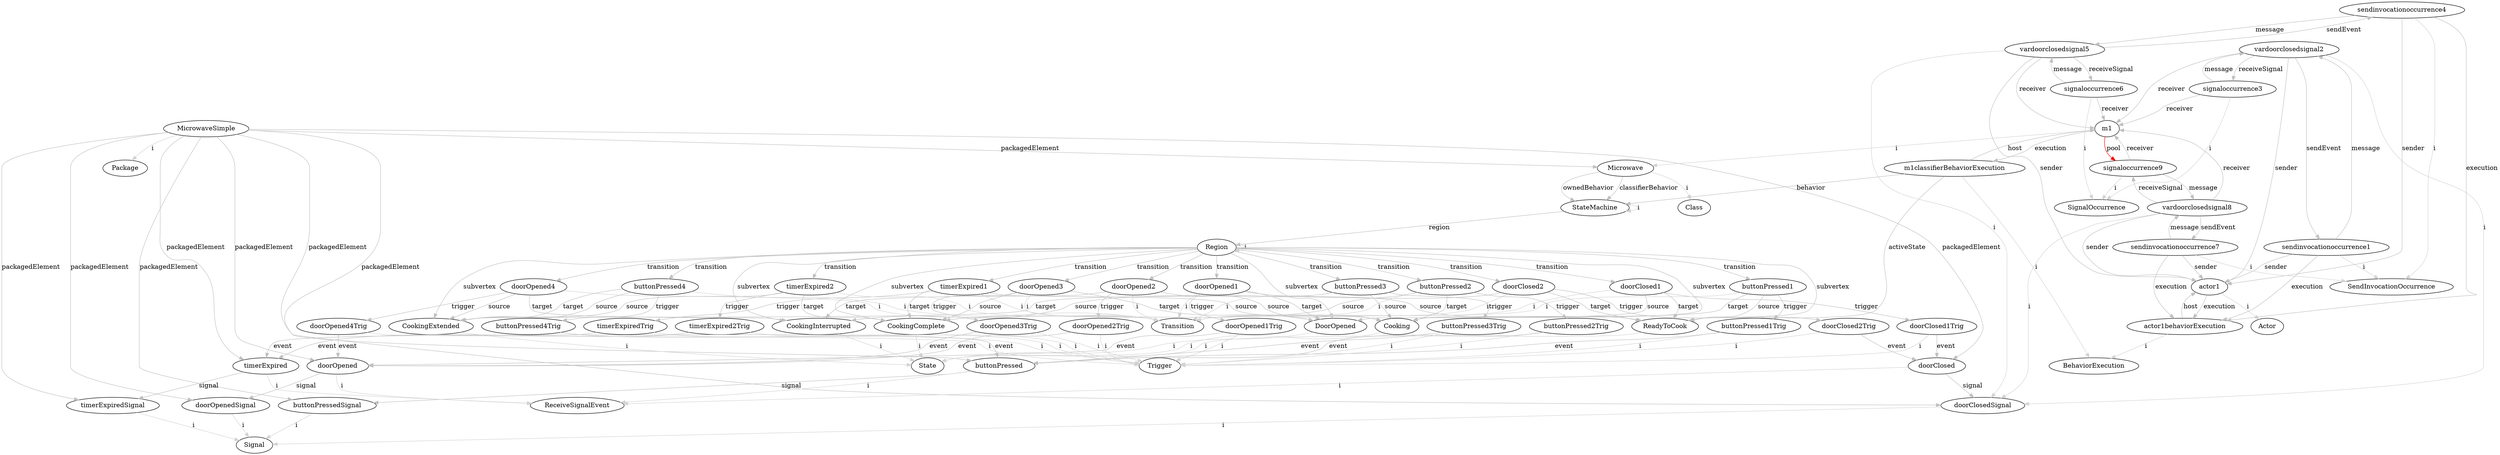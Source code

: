digraph umlMetamodel {
	"MicrowaveSimple" -> "Package" [label="i", color="lightgrey"]
	"MicrowaveSimple" -> "Microwave" [label="packagedElement", color="grey"]
	"Microwave" -> "Class" [label="i", color="lightgrey"]
	"Microwave" -> "StateMachine" [label="classifierBehavior", color="grey"]
	"Microwave" -> "StateMachine" [label="ownedBehavior", color="grey"]
	"StateMachine" -> "StateMachine" [label="i", color="lightgrey"]
	"StateMachine" -> "Region" [label="region", color="grey"]
	"Region" -> "Region" [label="i", color="lightgrey"]
	"Region" -> "DoorOpened" [label="subvertex", color="grey"]
	"DoorOpened" -> "State" [label="i", color="lightgrey"]
	"Region" -> "ReadyToCook" [label="subvertex", color="grey"]
	"ReadyToCook" -> "State" [label="i", color="lightgrey"]
	"Region" -> "Cooking" [label="subvertex", color="grey"]
	"Cooking" -> "State" [label="i", color="lightgrey"]
	"Region" -> "CookingInterrupted" [label="subvertex", color="grey"]
	"CookingInterrupted" -> "State" [label="i", color="lightgrey"]
	"Region" -> "CookingComplete" [label="subvertex", color="grey"]
	"CookingComplete" -> "State" [label="i", color="lightgrey"]
	"Region" -> "CookingExtended" [label="subvertex", color="grey"]
	"CookingExtended" -> "State" [label="i", color="lightgrey"]
	"Region" -> "doorClosed1" [label="transition", color="grey"]
	"doorClosed1" -> "Transition" [label="i", color="lightgrey"]
	"doorClosed1" -> "DoorOpened" [label="source", color="grey"]
	"doorClosed1" -> "ReadyToCook" [label="target", color="grey"]
	"doorClosed1" -> "doorClosed1Trig" [label="trigger", color="grey"]
	"doorClosed1Trig" -> "Trigger" [label="i", color="lightgrey"]
	"doorClosed1Trig" -> "doorClosed" [label="event", color="grey"]
	"Region" -> "doorOpened1" [label="transition", color="grey"]
	"doorOpened1" -> "Transition" [label="i", color="lightgrey"]
	"doorOpened1" -> "ReadyToCook" [label="source", color="grey"]
	"doorOpened1" -> "DoorOpened" [label="target", color="grey"]
	"doorOpened1" -> "doorOpened1Trig" [label="trigger", color="grey"]
	"doorOpened1Trig" -> "Trigger" [label="i", color="lightgrey"]
	"doorOpened1Trig" -> "doorOpened" [label="event", color="grey"]
	"Region" -> "buttonPressed1" [label="transition", color="grey"]
	"buttonPressed1" -> "Transition" [label="i", color="lightgrey"]
	"buttonPressed1" -> "ReadyToCook" [label="source", color="grey"]
	"buttonPressed1" -> "Cooking" [label="target", color="grey"]
	"buttonPressed1" -> "buttonPressed1Trig" [label="trigger", color="grey"]
	"buttonPressed1Trig" -> "Trigger" [label="i", color="lightgrey"]
	"buttonPressed1Trig" -> "buttonPressed" [label="event", color="grey"]
	"Region" -> "doorClosed2" [label="transition", color="grey"]
	"doorClosed2" -> "Transition" [label="i", color="lightgrey"]
	"doorClosed2" -> "CookingInterrupted" [label="source", color="grey"]
	"doorClosed2" -> "ReadyToCook" [label="target", color="grey"]
	"doorClosed2" -> "doorClosed2Trig" [label="trigger", color="grey"]
	"doorClosed2Trig" -> "Trigger" [label="i", color="lightgrey"]
	"doorClosed2Trig" -> "doorClosed" [label="event", color="grey"]
	"Region" -> "doorOpened2" [label="transition", color="grey"]
	"doorOpened2" -> "Transition" [label="i", color="lightgrey"]
	"doorOpened2" -> "Cooking" [label="source", color="grey"]
	"doorOpened2" -> "CookingInterrupted" [label="target", color="grey"]
	"doorOpened2" -> "doorOpened2Trig" [label="trigger", color="grey"]
	"doorOpened2Trig" -> "Trigger" [label="i", color="lightgrey"]
	"doorOpened2Trig" -> "doorOpened" [label="event", color="grey"]
	"Region" -> "timerExpired1" [label="transition", color="grey"]
	"timerExpired1" -> "Transition" [label="i", color="lightgrey"]
	"timerExpired1" -> "Cooking" [label="source", color="grey"]
	"timerExpired1" -> "CookingComplete" [label="target", color="grey"]
	"timerExpired1" -> "timerExpiredTrig" [label="trigger", color="grey"]
	"timerExpiredTrig" -> "Trigger" [label="i", color="lightgrey"]
	"timerExpiredTrig" -> "timerExpired" [label="event", color="grey"]
	"Region" -> "doorOpened3" [label="transition", color="grey"]
	"doorOpened3" -> "Transition" [label="i", color="lightgrey"]
	"doorOpened3" -> "CookingComplete" [label="source", color="grey"]
	"doorOpened3" -> "DoorOpened" [label="target", color="grey"]
	"doorOpened3" -> "doorOpened3Trig" [label="trigger", color="grey"]
	"doorOpened3Trig" -> "Trigger" [label="i", color="lightgrey"]
	"doorOpened3Trig" -> "doorOpened" [label="event", color="grey"]
	"Region" -> "buttonPressed2" [label="transition", color="grey"]
	"buttonPressed2" -> "Transition" [label="i", color="lightgrey"]
	"buttonPressed2" -> "CookingComplete" [label="source", color="grey"]
	"buttonPressed2" -> "Cooking" [label="target", color="grey"]
	"buttonPressed2" -> "buttonPressed2Trig" [label="trigger", color="grey"]
	"buttonPressed2Trig" -> "Trigger" [label="i", color="lightgrey"]
	"buttonPressed2Trig" -> "buttonPressed" [label="event", color="grey"]
	"Region" -> "doorOpened4" [label="transition", color="grey"]
	"doorOpened4" -> "Transition" [label="i", color="lightgrey"]
	"doorOpened4" -> "CookingExtended" [label="source", color="grey"]
	"doorOpened4" -> "CookingInterrupted" [label="target", color="grey"]
	"doorOpened4" -> "doorOpened4Trig" [label="trigger", color="grey"]
	"doorOpened4Trig" -> "Trigger" [label="i", color="lightgrey"]
	"doorOpened4Trig" -> "doorOpened" [label="event", color="grey"]
	"Region" -> "buttonPressed3" [label="transition", color="grey"]
	"buttonPressed3" -> "Transition" [label="i", color="lightgrey"]
	"buttonPressed3" -> "Cooking" [label="source", color="grey"]
	"buttonPressed3" -> "CookingExtended" [label="target", color="grey"]
	"buttonPressed3" -> "buttonPressed3Trig" [label="trigger", color="grey"]
	"buttonPressed3Trig" -> "Trigger" [label="i", color="lightgrey"]
	"buttonPressed3Trig" -> "buttonPressed" [label="event", color="grey"]
	"Region" -> "timerExpired2" [label="transition", color="grey"]
	"timerExpired2" -> "Transition" [label="i", color="lightgrey"]
	"timerExpired2" -> "CookingExtended" [label="source", color="grey"]
	"timerExpired2" -> "CookingComplete" [label="target", color="grey"]
	"timerExpired2" -> "timerExpired2Trig" [label="trigger", color="grey"]
	"timerExpired2Trig" -> "Trigger" [label="i", color="lightgrey"]
	"timerExpired2Trig" -> "timerExpired" [label="event", color="grey"]
	"Region" -> "buttonPressed4" [label="transition", color="grey"]
	"buttonPressed4" -> "Transition" [label="i", color="lightgrey"]
	"buttonPressed4" -> "CookingExtended" [label="source", color="grey"]
	"buttonPressed4" -> "CookingExtended" [label="target", color="grey"]
	"buttonPressed4" -> "buttonPressed4Trig" [label="trigger", color="grey"]
	"buttonPressed4Trig" -> "Trigger" [label="i", color="lightgrey"]
	"buttonPressed4Trig" -> "buttonPressed" [label="event", color="grey"]
	"MicrowaveSimple" -> "doorClosedSignal" [label="packagedElement", color="grey"]
	"doorClosedSignal" -> "Signal" [label="i", color="lightgrey"]
	"MicrowaveSimple" -> "doorOpenedSignal" [label="packagedElement", color="grey"]
	"doorOpenedSignal" -> "Signal" [label="i", color="lightgrey"]
	"MicrowaveSimple" -> "timerExpiredSignal" [label="packagedElement", color="grey"]
	"timerExpiredSignal" -> "Signal" [label="i", color="lightgrey"]
	"MicrowaveSimple" -> "buttonPressedSignal" [label="packagedElement", color="grey"]
	"buttonPressedSignal" -> "Signal" [label="i", color="lightgrey"]
	"MicrowaveSimple" -> "doorClosed" [label="packagedElement", color="grey"]
	"doorClosed" -> "ReceiveSignalEvent" [label="i", color="lightgrey"]
	"doorClosed" -> "doorClosedSignal" [label="signal", color="grey"]
	"MicrowaveSimple" -> "doorOpened" [label="packagedElement", color="grey"]
	"doorOpened" -> "ReceiveSignalEvent" [label="i", color="lightgrey"]
	"doorOpened" -> "doorOpenedSignal" [label="signal", color="grey"]
	"MicrowaveSimple" -> "timerExpired" [label="packagedElement", color="grey"]
	"timerExpired" -> "ReceiveSignalEvent" [label="i", color="lightgrey"]
	"timerExpired" -> "timerExpiredSignal" [label="signal", color="grey"]
	"MicrowaveSimple" -> "buttonPressed" [label="packagedElement", color="grey"]
	"buttonPressed" -> "ReceiveSignalEvent" [label="i", color="lightgrey"]
	"buttonPressed" -> "buttonPressedSignal" [label="signal", color="grey"]
	"m1" -> "Microwave" [label="i", color="lightgrey"]
	"m1classifierBehaviorExecution" -> "BehaviorExecution" [label="i", color="lightgrey"]
	"m1" -> "m1classifierBehaviorExecution" [label="execution", color="grey"]
	"m1classifierBehaviorExecution" -> "m1" [label="host", color="grey"]
	"m1classifierBehaviorExecution" -> "StateMachine" [label="behavior", color="grey"]
	"m1classifierBehaviorExecution" -> "ReadyToCook" [label="activeState", color="grey"]
	"actor1" -> "Actor" [label="i", color="lightgrey"]
	"actor1behaviorExecution" -> "BehaviorExecution" [label="i", color="lightgrey"]
	"actor1" -> "actor1behaviorExecution" [label="execution", color="grey"]
	"actor1behaviorExecution" -> "actor1" [label="host", color="grey"]
	"sendinvocationoccurrence1" -> "SendInvocationOccurrence" [label="i", color="lightgrey"]
	"sendinvocationoccurrence1" -> "vardoorclosedsignal2" [label="message", color="grey"]
	"vardoorclosedsignal2" -> "sendinvocationoccurrence1" [label="sendEvent", color="grey"]
	"vardoorclosedsignal2" -> "signaloccurrence3" [label="receiveSignal", color="grey"]
	"signaloccurrence3" -> "vardoorclosedsignal2" [label="message", color="grey"]
	"signaloccurrence3" -> "SignalOccurrence" [label="i", color="lightgrey"]
	"vardoorclosedsignal2" -> "doorClosedSignal" [label="i", color="lightgrey"]
	"signaloccurrence3" -> "m1" [label="receiver", color="grey"]
	"vardoorclosedsignal2" -> "actor1" [label="sender", color="grey"]
	"sendinvocationoccurrence1" -> "actor1" [label="sender", color="grey"]
	"vardoorclosedsignal2" -> "m1" [label="receiver", color="grey"]
	"sendinvocationoccurrence1" -> "actor1behaviorExecution" [label="execution", color="grey"]
	"sendinvocationoccurrence4" -> "SendInvocationOccurrence" [label="i", color="lightgrey"]
	"sendinvocationoccurrence4" -> "vardoorclosedsignal5" [label="message", color="grey"]
	"vardoorclosedsignal5" -> "sendinvocationoccurrence4" [label="sendEvent", color="grey"]
	"vardoorclosedsignal5" -> "signaloccurrence6" [label="receiveSignal", color="grey"]
	"signaloccurrence6" -> "vardoorclosedsignal5" [label="message", color="grey"]
	"signaloccurrence6" -> "SignalOccurrence" [label="i", color="lightgrey"]
	"vardoorclosedsignal5" -> "doorClosedSignal" [label="i", color="lightgrey"]
	"signaloccurrence6" -> "m1" [label="receiver", color="grey"]
	"vardoorclosedsignal5" -> "actor1" [label="sender", color="grey"]
	"sendinvocationoccurrence4" -> "actor1" [label="sender", color="grey"]
	"vardoorclosedsignal5" -> "m1" [label="receiver", color="grey"]
	"sendinvocationoccurrence4" -> "actor1behaviorExecution" [label="execution", color="grey"]
	"sendinvocationoccurrence7" -> "SendInvocationOccurrence" [label="i", color="lightgrey"]
	"sendinvocationoccurrence7" -> "vardoorclosedsignal8" [label="message", color="grey"]
	"vardoorclosedsignal8" -> "sendinvocationoccurrence7" [label="sendEvent", color="grey"]
	"vardoorclosedsignal8" -> "signaloccurrence9" [label="receiveSignal", color="grey"]
	"signaloccurrence9" -> "vardoorclosedsignal8" [label="message", color="grey"]
	"signaloccurrence9" -> "SignalOccurrence" [label="i", color="lightgrey"]
	"vardoorclosedsignal8" -> "doorClosedSignal" [label="i", color="lightgrey"]
	"signaloccurrence9" -> "m1" [label="receiver", color="grey"]
	"vardoorclosedsignal8" -> "actor1" [label="sender", color="grey"]
	"sendinvocationoccurrence7" -> "actor1" [label="sender", color="grey"]
	"vardoorclosedsignal8" -> "m1" [label="receiver", color="grey"]
	"sendinvocationoccurrence7" -> "actor1behaviorExecution" [label="execution", color="grey"]
	"m1" -> "signaloccurrence9" [label="pool", color="red"]
}
